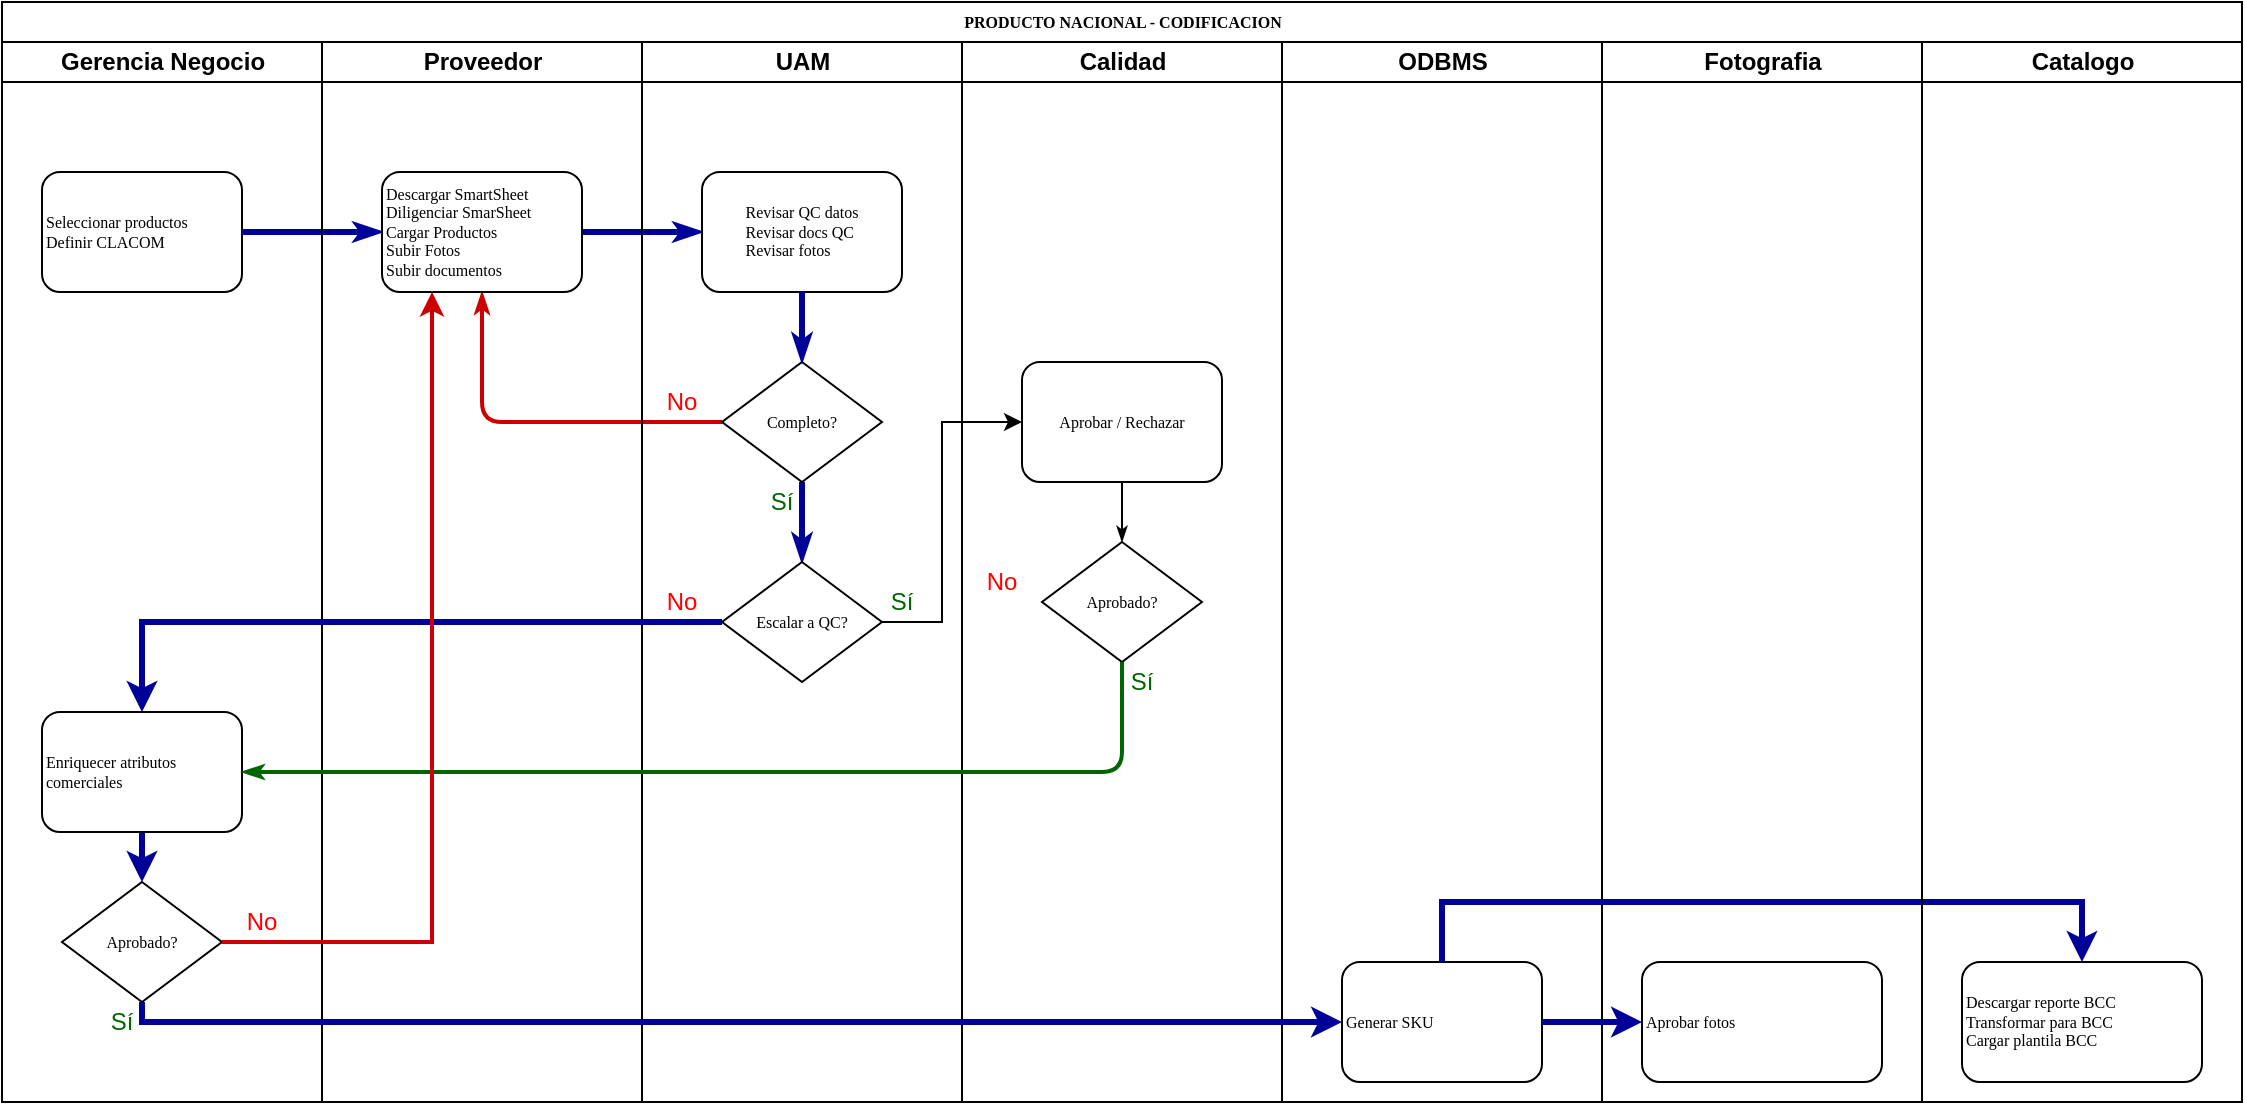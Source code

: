 <mxfile version="14.9.0" type="github">
  <diagram name="Page-1" id="74e2e168-ea6b-b213-b513-2b3c1d86103e">
    <mxGraphModel dx="868" dy="450" grid="0" gridSize="10" guides="1" tooltips="1" connect="1" arrows="1" fold="1" page="1" pageScale="1" pageWidth="1100" pageHeight="850" background="none" math="0" shadow="0">
      <root>
        <mxCell id="0" />
        <mxCell id="1" parent="0" />
        <mxCell id="77e6c97f196da883-1" value="PRODUCTO NACIONAL - CODIFICACION" style="swimlane;html=1;childLayout=stackLayout;startSize=20;rounded=0;shadow=0;labelBackgroundColor=none;strokeWidth=1;fontFamily=Verdana;fontSize=8;align=center;" parent="1" vertex="1">
          <mxGeometry x="50" y="40" width="1120" height="550" as="geometry" />
        </mxCell>
        <mxCell id="77e6c97f196da883-2" value="Gerencia Negocio" style="swimlane;html=1;startSize=20;" parent="77e6c97f196da883-1" vertex="1">
          <mxGeometry y="20" width="160" height="530" as="geometry">
            <mxRectangle y="20" width="30" height="730" as="alternateBounds" />
          </mxGeometry>
        </mxCell>
        <mxCell id="77e6c97f196da883-8" value="Seleccionar productos&lt;br&gt;Definir CLACOM" style="rounded=1;whiteSpace=wrap;html=1;shadow=0;labelBackgroundColor=none;strokeWidth=1;fontFamily=Verdana;fontSize=8;align=left;" parent="77e6c97f196da883-2" vertex="1">
          <mxGeometry x="20" y="65" width="100" height="60" as="geometry" />
        </mxCell>
        <mxCell id="UPMh9I5Tj9LvmsIc24ZZ-47" value="" style="edgeStyle=orthogonalEdgeStyle;rounded=0;orthogonalLoop=1;jettySize=auto;html=1;fontColor=#004C99;strokeColor=#000099;strokeWidth=3;" edge="1" parent="77e6c97f196da883-2" source="77e6c97f196da883-10" target="UPMh9I5Tj9LvmsIc24ZZ-46">
          <mxGeometry relative="1" as="geometry" />
        </mxCell>
        <mxCell id="77e6c97f196da883-10" value="Enriquecer atributos comerciales" style="rounded=1;whiteSpace=wrap;html=1;shadow=0;labelBackgroundColor=none;strokeWidth=1;fontFamily=Verdana;fontSize=8;align=left;" parent="77e6c97f196da883-2" vertex="1">
          <mxGeometry x="20" y="335" width="100" height="60" as="geometry" />
        </mxCell>
        <mxCell id="UPMh9I5Tj9LvmsIc24ZZ-46" value="Aprobado?" style="rhombus;whiteSpace=wrap;html=1;rounded=0;shadow=0;labelBackgroundColor=none;strokeWidth=1;fontFamily=Verdana;fontSize=8;align=center;" vertex="1" parent="77e6c97f196da883-2">
          <mxGeometry x="30" y="420" width="80" height="60" as="geometry" />
        </mxCell>
        <mxCell id="UPMh9I5Tj9LvmsIc24ZZ-48" value="Sí" style="text;html=1;strokeColor=none;fillColor=none;align=center;verticalAlign=middle;whiteSpace=wrap;rounded=0;fontColor=#006600;" vertex="1" parent="77e6c97f196da883-2">
          <mxGeometry x="40" y="480" width="40" height="20" as="geometry" />
        </mxCell>
        <mxCell id="UPMh9I5Tj9LvmsIc24ZZ-49" value="No" style="text;html=1;strokeColor=none;fillColor=none;align=center;verticalAlign=middle;whiteSpace=wrap;rounded=0;fontColor=#FF0000;" vertex="1" parent="77e6c97f196da883-2">
          <mxGeometry x="110" y="430" width="40" height="20" as="geometry" />
        </mxCell>
        <mxCell id="77e6c97f196da883-26" style="edgeStyle=orthogonalEdgeStyle;rounded=1;html=1;labelBackgroundColor=none;startArrow=none;startFill=0;startSize=5;endArrow=classicThin;endFill=1;endSize=5;jettySize=auto;orthogonalLoop=1;strokeWidth=3;fontFamily=Verdana;fontSize=8;labelBorderColor=none;fontColor=#004C99;strokeColor=#000099;" parent="77e6c97f196da883-1" source="77e6c97f196da883-8" target="77e6c97f196da883-11" edge="1">
          <mxGeometry relative="1" as="geometry" />
        </mxCell>
        <mxCell id="77e6c97f196da883-28" style="edgeStyle=orthogonalEdgeStyle;rounded=1;html=1;labelBackgroundColor=none;startArrow=none;startFill=0;startSize=5;endArrow=classicThin;endFill=1;endSize=5;jettySize=auto;orthogonalLoop=1;strokeWidth=3;fontFamily=Verdana;fontSize=8;exitX=1;exitY=0.5;exitDx=0;exitDy=0;strokeColor=#000099;" parent="77e6c97f196da883-1" source="77e6c97f196da883-11" target="77e6c97f196da883-12" edge="1">
          <mxGeometry relative="1" as="geometry">
            <mxPoint x="120" y="205" as="sourcePoint" />
          </mxGeometry>
        </mxCell>
        <mxCell id="77e6c97f196da883-30" style="edgeStyle=orthogonalEdgeStyle;rounded=1;html=1;labelBackgroundColor=none;startArrow=none;startFill=0;startSize=5;endArrow=classicThin;endFill=1;endSize=5;jettySize=auto;orthogonalLoop=1;strokeWidth=2;fontFamily=Verdana;fontSize=8;entryX=0.5;entryY=1;entryDx=0;entryDy=0;strokeColor=#CC0000;" parent="77e6c97f196da883-1" source="77e6c97f196da883-13" target="77e6c97f196da883-11" edge="1">
          <mxGeometry relative="1" as="geometry">
            <mxPoint x="70" y="235" as="targetPoint" />
          </mxGeometry>
        </mxCell>
        <mxCell id="77e6c97f196da883-33" style="edgeStyle=orthogonalEdgeStyle;rounded=1;html=1;labelBackgroundColor=none;startArrow=none;startFill=0;startSize=5;endArrow=classicThin;endFill=1;endSize=5;jettySize=auto;orthogonalLoop=1;strokeWidth=3;fontFamily=Verdana;fontSize=8;exitX=0.5;exitY=1;exitDx=0;exitDy=0;strokeColor=#000099;" parent="77e6c97f196da883-1" source="77e6c97f196da883-13" edge="1">
          <mxGeometry relative="1" as="geometry">
            <mxPoint x="400" y="280" as="targetPoint" />
          </mxGeometry>
        </mxCell>
        <mxCell id="77e6c97f196da883-3" value="Proveedor" style="swimlane;html=1;startSize=20;" parent="77e6c97f196da883-1" vertex="1">
          <mxGeometry x="160" y="20" width="160" height="530" as="geometry" />
        </mxCell>
        <mxCell id="77e6c97f196da883-11" value="Descargar SmartSheet&lt;br&gt;Diligenciar SmarSheet&lt;br&gt;Cargar Productos&lt;br&gt;Subir Fotos&lt;br&gt;Subir documentos" style="rounded=1;whiteSpace=wrap;html=1;shadow=0;labelBackgroundColor=none;strokeWidth=1;fontFamily=Verdana;fontSize=8;align=left;" parent="77e6c97f196da883-3" vertex="1">
          <mxGeometry x="30" y="65" width="100" height="60" as="geometry" />
        </mxCell>
        <mxCell id="77e6c97f196da883-4" value="UAM" style="swimlane;html=1;startSize=20;flipH=0;flipV=0;" parent="77e6c97f196da883-1" vertex="1">
          <mxGeometry x="320" y="20" width="160" height="530" as="geometry" />
        </mxCell>
        <mxCell id="77e6c97f196da883-12" value="&lt;div style=&quot;text-align: left&quot;&gt;&lt;span&gt;Revisar QC datos&lt;/span&gt;&lt;/div&gt;&lt;div style=&quot;text-align: left&quot;&gt;&lt;span&gt;Revisar docs QC&lt;/span&gt;&lt;/div&gt;&lt;div style=&quot;text-align: left&quot;&gt;&lt;span&gt;Revisar fotos&lt;/span&gt;&lt;/div&gt;" style="rounded=1;whiteSpace=wrap;html=1;shadow=0;labelBackgroundColor=none;strokeWidth=1;fontFamily=Verdana;fontSize=8;align=center;" parent="77e6c97f196da883-4" vertex="1">
          <mxGeometry x="30" y="65" width="100" height="60" as="geometry" />
        </mxCell>
        <mxCell id="77e6c97f196da883-13" value="Completo?" style="rhombus;whiteSpace=wrap;html=1;rounded=0;shadow=0;labelBackgroundColor=none;strokeWidth=1;fontFamily=Verdana;fontSize=8;align=center;" parent="77e6c97f196da883-4" vertex="1">
          <mxGeometry x="40" y="160" width="80" height="60" as="geometry" />
        </mxCell>
        <mxCell id="77e6c97f196da883-29" style="edgeStyle=orthogonalEdgeStyle;rounded=1;html=1;labelBackgroundColor=none;startArrow=none;startFill=0;startSize=5;endArrow=classicThin;endFill=1;endSize=5;jettySize=auto;orthogonalLoop=1;strokeWidth=3;fontFamily=Verdana;fontSize=8;strokeColor=#000099;" parent="77e6c97f196da883-4" source="77e6c97f196da883-12" target="77e6c97f196da883-13" edge="1">
          <mxGeometry relative="1" as="geometry" />
        </mxCell>
        <mxCell id="UPMh9I5Tj9LvmsIc24ZZ-12" value="No" style="text;html=1;strokeColor=none;fillColor=none;align=center;verticalAlign=middle;whiteSpace=wrap;rounded=0;fontColor=#FF0000;" vertex="1" parent="77e6c97f196da883-4">
          <mxGeometry y="170" width="40" height="20" as="geometry" />
        </mxCell>
        <mxCell id="UPMh9I5Tj9LvmsIc24ZZ-11" value="Sí" style="text;html=1;strokeColor=none;fillColor=none;align=center;verticalAlign=middle;whiteSpace=wrap;rounded=0;fontColor=#006600;" vertex="1" parent="77e6c97f196da883-4">
          <mxGeometry x="50" y="220" width="40" height="20" as="geometry" />
        </mxCell>
        <mxCell id="UPMh9I5Tj9LvmsIc24ZZ-24" value="Escalar a QC?" style="rhombus;whiteSpace=wrap;html=1;rounded=0;shadow=0;labelBackgroundColor=none;strokeWidth=1;fontFamily=Verdana;fontSize=8;align=center;" vertex="1" parent="77e6c97f196da883-4">
          <mxGeometry x="40" y="260" width="80" height="60" as="geometry" />
        </mxCell>
        <mxCell id="UPMh9I5Tj9LvmsIc24ZZ-37" value="No" style="text;html=1;strokeColor=none;fillColor=none;align=center;verticalAlign=middle;whiteSpace=wrap;rounded=0;fontColor=#FF0000;" vertex="1" parent="77e6c97f196da883-4">
          <mxGeometry y="270" width="40" height="20" as="geometry" />
        </mxCell>
        <mxCell id="77e6c97f196da883-5" value="Calidad" style="swimlane;html=1;startSize=20;" parent="77e6c97f196da883-1" vertex="1">
          <mxGeometry x="480" y="20" width="160" height="530" as="geometry" />
        </mxCell>
        <mxCell id="77e6c97f196da883-15" value="Aprobar / Rechazar" style="rounded=1;whiteSpace=wrap;html=1;shadow=0;labelBackgroundColor=none;strokeWidth=1;fontFamily=Verdana;fontSize=8;align=center;" parent="77e6c97f196da883-5" vertex="1">
          <mxGeometry x="30" y="160" width="100" height="60" as="geometry" />
        </mxCell>
        <mxCell id="77e6c97f196da883-16" value="Aprobado?" style="rhombus;whiteSpace=wrap;html=1;rounded=0;shadow=0;labelBackgroundColor=none;strokeWidth=1;fontFamily=Verdana;fontSize=8;align=center;" parent="77e6c97f196da883-5" vertex="1">
          <mxGeometry x="40" y="250" width="80" height="60" as="geometry" />
        </mxCell>
        <mxCell id="77e6c97f196da883-34" style="edgeStyle=orthogonalEdgeStyle;rounded=1;html=1;labelBackgroundColor=none;startArrow=none;startFill=0;startSize=5;endArrow=classicThin;endFill=1;endSize=5;jettySize=auto;orthogonalLoop=1;strokeColor=#000000;strokeWidth=1;fontFamily=Verdana;fontSize=8;fontColor=#000000;" parent="77e6c97f196da883-5" source="77e6c97f196da883-15" target="77e6c97f196da883-16" edge="1">
          <mxGeometry relative="1" as="geometry" />
        </mxCell>
        <mxCell id="UPMh9I5Tj9LvmsIc24ZZ-13" value="&lt;font color=&quot;#ff0000&quot;&gt;No&lt;/font&gt;" style="text;html=1;strokeColor=none;fillColor=none;align=center;verticalAlign=middle;whiteSpace=wrap;rounded=0;fontColor=#000000;" vertex="1" parent="77e6c97f196da883-5">
          <mxGeometry y="260" width="40" height="20" as="geometry" />
        </mxCell>
        <mxCell id="UPMh9I5Tj9LvmsIc24ZZ-21" value="Sí" style="text;html=1;strokeColor=none;fillColor=none;align=center;verticalAlign=middle;whiteSpace=wrap;rounded=0;fontColor=#006600;" vertex="1" parent="77e6c97f196da883-5">
          <mxGeometry x="70" y="310" width="40" height="20" as="geometry" />
        </mxCell>
        <mxCell id="77e6c97f196da883-6" value="ODBMS" style="swimlane;html=1;startSize=20;" parent="77e6c97f196da883-1" vertex="1">
          <mxGeometry x="640" y="20" width="160" height="530" as="geometry" />
        </mxCell>
        <mxCell id="77e6c97f196da883-18" value="Generar SKU" style="rounded=1;whiteSpace=wrap;html=1;shadow=0;labelBackgroundColor=none;strokeWidth=1;fontFamily=Verdana;fontSize=8;align=left;" parent="77e6c97f196da883-6" vertex="1">
          <mxGeometry x="30" y="460" width="100" height="60" as="geometry" />
        </mxCell>
        <mxCell id="77e6c97f196da883-7" value="Fotografia" style="swimlane;html=1;startSize=20;" parent="77e6c97f196da883-1" vertex="1">
          <mxGeometry x="800" y="20" width="160" height="530" as="geometry" />
        </mxCell>
        <mxCell id="UPMh9I5Tj9LvmsIc24ZZ-41" value="Aprobar fotos" style="rounded=1;whiteSpace=wrap;html=1;shadow=0;fontFamily=Verdana;fontSize=8;align=left;strokeWidth=1;" vertex="1" parent="77e6c97f196da883-7">
          <mxGeometry x="20" y="460" width="120" height="60" as="geometry" />
        </mxCell>
        <mxCell id="77e6c97f196da883-35" style="edgeStyle=orthogonalEdgeStyle;rounded=1;html=1;labelBackgroundColor=none;startArrow=none;startFill=0;startSize=5;endArrow=classicThin;endFill=1;endSize=5;jettySize=auto;orthogonalLoop=1;strokeWidth=2;fontFamily=Verdana;fontSize=8;entryX=1;entryY=0.5;entryDx=0;entryDy=0;strokeColor=#006600;" parent="77e6c97f196da883-1" source="77e6c97f196da883-16" target="77e6c97f196da883-10" edge="1">
          <mxGeometry relative="1" as="geometry">
            <Array as="points">
              <mxPoint x="560" y="385" />
            </Array>
          </mxGeometry>
        </mxCell>
        <mxCell id="UPMh9I5Tj9LvmsIc24ZZ-25" style="edgeStyle=orthogonalEdgeStyle;rounded=0;orthogonalLoop=1;jettySize=auto;html=1;exitX=1;exitY=0.5;exitDx=0;exitDy=0;entryX=0;entryY=0.5;entryDx=0;entryDy=0;fontColor=#006600;" edge="1" parent="77e6c97f196da883-1" source="UPMh9I5Tj9LvmsIc24ZZ-24" target="77e6c97f196da883-15">
          <mxGeometry relative="1" as="geometry">
            <Array as="points">
              <mxPoint x="470" y="310" />
              <mxPoint x="470" y="210" />
            </Array>
          </mxGeometry>
        </mxCell>
        <mxCell id="UPMh9I5Tj9LvmsIc24ZZ-36" style="edgeStyle=orthogonalEdgeStyle;rounded=0;orthogonalLoop=1;jettySize=auto;html=1;entryX=0.5;entryY=0;entryDx=0;entryDy=0;fontColor=#006600;strokeWidth=3;strokeColor=#000099;" edge="1" parent="77e6c97f196da883-1" source="UPMh9I5Tj9LvmsIc24ZZ-24" target="77e6c97f196da883-10">
          <mxGeometry relative="1" as="geometry" />
        </mxCell>
        <mxCell id="UPMh9I5Tj9LvmsIc24ZZ-38" style="edgeStyle=orthogonalEdgeStyle;rounded=0;orthogonalLoop=1;jettySize=auto;html=1;exitX=0.5;exitY=1;exitDx=0;exitDy=0;fontColor=#004C99;strokeColor=#000099;strokeWidth=3;entryX=0;entryY=0.5;entryDx=0;entryDy=0;" edge="1" parent="77e6c97f196da883-1" source="UPMh9I5Tj9LvmsIc24ZZ-46" target="77e6c97f196da883-18">
          <mxGeometry relative="1" as="geometry">
            <mxPoint x="660" y="450" as="targetPoint" />
            <Array as="points">
              <mxPoint x="70" y="510" />
            </Array>
          </mxGeometry>
        </mxCell>
        <mxCell id="UPMh9I5Tj9LvmsIc24ZZ-42" value="" style="edgeStyle=orthogonalEdgeStyle;rounded=0;orthogonalLoop=1;jettySize=auto;html=1;fontColor=#004C99;strokeColor=#000099;strokeWidth=3;" edge="1" parent="77e6c97f196da883-1" source="77e6c97f196da883-18" target="UPMh9I5Tj9LvmsIc24ZZ-41">
          <mxGeometry relative="1" as="geometry" />
        </mxCell>
        <mxCell id="UPMh9I5Tj9LvmsIc24ZZ-51" style="edgeStyle=orthogonalEdgeStyle;rounded=0;orthogonalLoop=1;jettySize=auto;html=1;entryX=0.25;entryY=1;entryDx=0;entryDy=0;fontColor=#004C99;strokeWidth=2;strokeColor=#CC0000;exitX=0;exitY=1;exitDx=0;exitDy=0;" edge="1" parent="77e6c97f196da883-1" source="UPMh9I5Tj9LvmsIc24ZZ-49" target="77e6c97f196da883-11">
          <mxGeometry relative="1" as="geometry">
            <mxPoint x="130" y="450" as="sourcePoint" />
            <Array as="points">
              <mxPoint x="215" y="470" />
            </Array>
          </mxGeometry>
        </mxCell>
        <mxCell id="UPMh9I5Tj9LvmsIc24ZZ-44" value="Fotografia" style="swimlane;html=1;startSize=20;" vertex="1" parent="77e6c97f196da883-1">
          <mxGeometry x="960" y="20" width="160" height="530" as="geometry" />
        </mxCell>
        <mxCell id="UPMh9I5Tj9LvmsIc24ZZ-45" value="Descargar reporte BCC&lt;br&gt;Transformar para BCC&lt;br&gt;Cargar plantila BCC" style="rounded=1;whiteSpace=wrap;html=1;shadow=0;fontFamily=Verdana;fontSize=8;align=left;strokeWidth=1;" vertex="1" parent="UPMh9I5Tj9LvmsIc24ZZ-44">
          <mxGeometry x="20" y="460" width="120" height="60" as="geometry" />
        </mxCell>
        <mxCell id="UPMh9I5Tj9LvmsIc24ZZ-43" style="edgeStyle=orthogonalEdgeStyle;rounded=0;orthogonalLoop=1;jettySize=auto;html=1;fontColor=#004C99;strokeColor=#000099;strokeWidth=3;entryX=0.5;entryY=0;entryDx=0;entryDy=0;" edge="1" parent="77e6c97f196da883-1" source="77e6c97f196da883-18" target="UPMh9I5Tj9LvmsIc24ZZ-45">
          <mxGeometry relative="1" as="geometry">
            <mxPoint x="1040" y="420" as="targetPoint" />
            <Array as="points">
              <mxPoint x="720" y="450" />
              <mxPoint x="1040" y="450" />
            </Array>
          </mxGeometry>
        </mxCell>
        <mxCell id="UPMh9I5Tj9LvmsIc24ZZ-34" value="Sí" style="text;html=1;strokeColor=none;fillColor=none;align=center;verticalAlign=middle;whiteSpace=wrap;rounded=0;fontColor=#006600;" vertex="1" parent="1">
          <mxGeometry x="480" y="330" width="40" height="20" as="geometry" />
        </mxCell>
        <mxCell id="UPMh9I5Tj9LvmsIc24ZZ-40" value="Catalogo" style="swimlane;html=1;startSize=20;" vertex="1" parent="1">
          <mxGeometry x="1010" y="60" width="160" height="530" as="geometry" />
        </mxCell>
      </root>
    </mxGraphModel>
  </diagram>
</mxfile>
